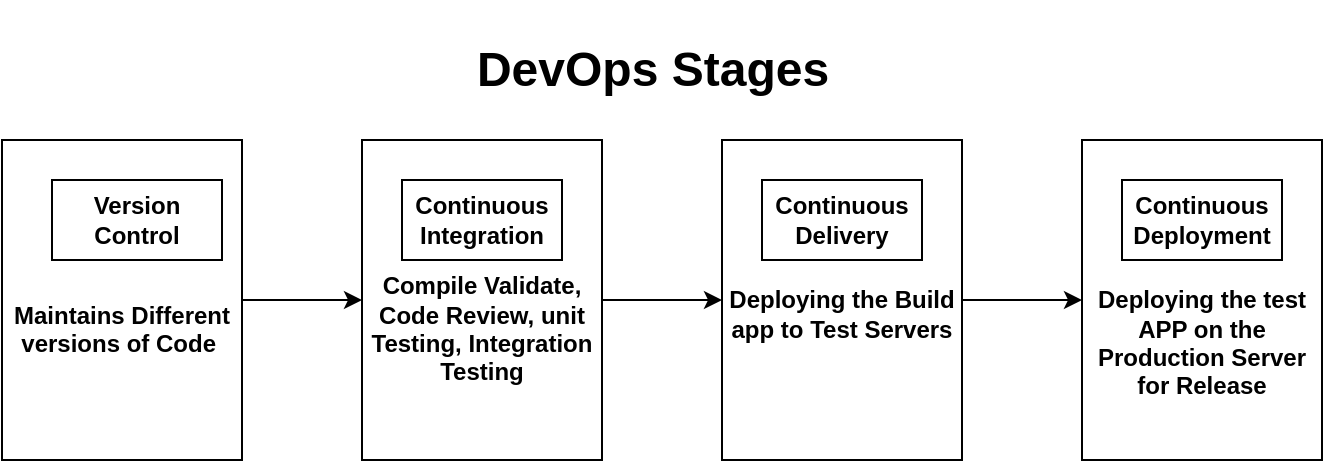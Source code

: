 <mxfile version="21.6.2" type="github">
  <diagram name="Page-1" id="OMcX_c-y-y292oPPfdXL">
    <mxGraphModel dx="756" dy="424" grid="1" gridSize="10" guides="1" tooltips="1" connect="1" arrows="1" fold="1" page="1" pageScale="1" pageWidth="827" pageHeight="1169" math="0" shadow="0">
      <root>
        <mxCell id="0" />
        <mxCell id="1" parent="0" />
        <mxCell id="YyWyj65iSnYP4AkJpwN0-12" style="edgeStyle=orthogonalEdgeStyle;rounded=0;orthogonalLoop=1;jettySize=auto;html=1;entryX=0.5;entryY=1;entryDx=0;entryDy=0;fontStyle=1;labelBackgroundColor=none;fontColor=default;" edge="1" parent="1" source="YyWyj65iSnYP4AkJpwN0-2" target="YyWyj65iSnYP4AkJpwN0-3">
          <mxGeometry relative="1" as="geometry" />
        </mxCell>
        <mxCell id="YyWyj65iSnYP4AkJpwN0-2" value="&lt;br&gt;&lt;br&gt;Maintains Different versions of Code&amp;nbsp;" style="rounded=0;whiteSpace=wrap;html=1;direction=south;fontStyle=1;labelBackgroundColor=none;" vertex="1" parent="1">
          <mxGeometry x="40" y="120" width="120" height="160" as="geometry" />
        </mxCell>
        <mxCell id="YyWyj65iSnYP4AkJpwN0-13" style="edgeStyle=orthogonalEdgeStyle;rounded=0;orthogonalLoop=1;jettySize=auto;html=1;entryX=0.5;entryY=1;entryDx=0;entryDy=0;fontStyle=1;labelBackgroundColor=none;fontColor=default;" edge="1" parent="1" source="YyWyj65iSnYP4AkJpwN0-3" target="YyWyj65iSnYP4AkJpwN0-4">
          <mxGeometry relative="1" as="geometry" />
        </mxCell>
        <mxCell id="YyWyj65iSnYP4AkJpwN0-3" value="&lt;br&gt;&lt;br&gt;Compile Validate, Code Review, unit Testing, Integration Testing" style="rounded=0;whiteSpace=wrap;html=1;direction=south;fontStyle=1;labelBackgroundColor=none;" vertex="1" parent="1">
          <mxGeometry x="220" y="120" width="120" height="160" as="geometry" />
        </mxCell>
        <mxCell id="YyWyj65iSnYP4AkJpwN0-14" style="edgeStyle=orthogonalEdgeStyle;rounded=0;orthogonalLoop=1;jettySize=auto;html=1;entryX=0.5;entryY=1;entryDx=0;entryDy=0;fontStyle=1;labelBackgroundColor=none;fontColor=default;" edge="1" parent="1" source="YyWyj65iSnYP4AkJpwN0-4" target="YyWyj65iSnYP4AkJpwN0-5">
          <mxGeometry relative="1" as="geometry" />
        </mxCell>
        <mxCell id="YyWyj65iSnYP4AkJpwN0-4" value="&lt;br&gt;Deploying the Build app to Test Servers" style="rounded=0;whiteSpace=wrap;html=1;direction=south;fontStyle=1;labelBackgroundColor=none;" vertex="1" parent="1">
          <mxGeometry x="400" y="120" width="120" height="160" as="geometry" />
        </mxCell>
        <mxCell id="YyWyj65iSnYP4AkJpwN0-5" value="&lt;br&gt;&lt;br&gt;&lt;br&gt;Deploying the test APP on the Production Server for Release" style="rounded=0;whiteSpace=wrap;html=1;direction=south;fontStyle=1;labelBackgroundColor=none;" vertex="1" parent="1">
          <mxGeometry x="580" y="120" width="120" height="160" as="geometry" />
        </mxCell>
        <mxCell id="YyWyj65iSnYP4AkJpwN0-7" value="&lt;h1&gt;&lt;span&gt;DevOps Stages&lt;/span&gt;&lt;/h1&gt;" style="text;html=1;align=center;verticalAlign=middle;resizable=0;points=[];autosize=1;strokeColor=none;fillColor=none;strokeWidth=3;fontStyle=1;labelBackgroundColor=none;" vertex="1" parent="1">
          <mxGeometry x="265" y="50" width="200" height="70" as="geometry" />
        </mxCell>
        <mxCell id="YyWyj65iSnYP4AkJpwN0-8" value="Version Control" style="rounded=0;whiteSpace=wrap;html=1;fontStyle=1;labelBackgroundColor=none;" vertex="1" parent="1">
          <mxGeometry x="65" y="140" width="85" height="40" as="geometry" />
        </mxCell>
        <mxCell id="YyWyj65iSnYP4AkJpwN0-9" value="Continuous Integration" style="rounded=0;whiteSpace=wrap;html=1;fontStyle=1;labelBackgroundColor=none;" vertex="1" parent="1">
          <mxGeometry x="240" y="140" width="80" height="40" as="geometry" />
        </mxCell>
        <mxCell id="YyWyj65iSnYP4AkJpwN0-10" value="Continuous Delivery" style="rounded=0;whiteSpace=wrap;html=1;fontStyle=1;labelBackgroundColor=none;" vertex="1" parent="1">
          <mxGeometry x="420" y="140" width="80" height="40" as="geometry" />
        </mxCell>
        <mxCell id="YyWyj65iSnYP4AkJpwN0-11" value="Continuous Deployment" style="rounded=0;whiteSpace=wrap;html=1;fontStyle=1;labelBackgroundColor=none;" vertex="1" parent="1">
          <mxGeometry x="600" y="140" width="80" height="40" as="geometry" />
        </mxCell>
      </root>
    </mxGraphModel>
  </diagram>
</mxfile>
